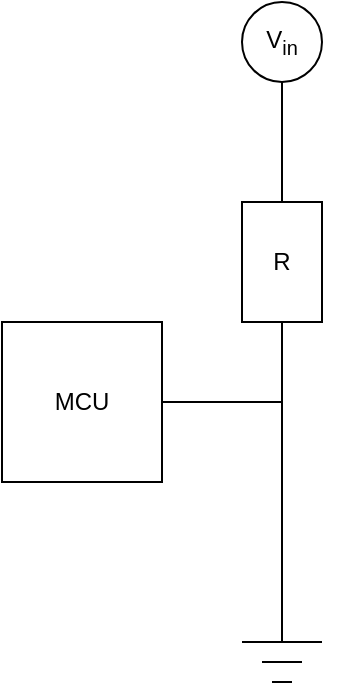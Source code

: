 <mxfile version="26.0.16">
  <diagram name="第1頁" id="UVwIxCiR8lBkfEkEezqE">
    <mxGraphModel dx="469" dy="512" grid="0" gridSize="10" guides="1" tooltips="1" connect="1" arrows="1" fold="1" page="0" pageScale="1" pageWidth="1169" pageHeight="827" math="0" shadow="0">
      <root>
        <mxCell id="0" />
        <mxCell id="1" parent="0" />
        <mxCell id="ynjBNru1Yc-JIQHZCBrU-4" value="" style="ellipse;whiteSpace=wrap;html=1;aspect=fixed;" parent="1" vertex="1">
          <mxGeometry x="640" y="160" width="40" height="40" as="geometry" />
        </mxCell>
        <mxCell id="o5tXxiYnTY1MTi2_kM9E-3" value="" style="endArrow=none;html=1;rounded=0;" parent="1" edge="1">
          <mxGeometry width="50" height="50" relative="1" as="geometry">
            <mxPoint x="640" y="480" as="sourcePoint" />
            <mxPoint x="680" y="480" as="targetPoint" />
          </mxGeometry>
        </mxCell>
        <mxCell id="o5tXxiYnTY1MTi2_kM9E-4" value="" style="endArrow=none;html=1;rounded=0;" parent="1" edge="1">
          <mxGeometry width="50" height="50" relative="1" as="geometry">
            <mxPoint x="650" y="490" as="sourcePoint" />
            <mxPoint x="670" y="490" as="targetPoint" />
          </mxGeometry>
        </mxCell>
        <mxCell id="o5tXxiYnTY1MTi2_kM9E-5" value="" style="endArrow=none;html=1;rounded=0;" parent="1" edge="1">
          <mxGeometry width="50" height="50" relative="1" as="geometry">
            <mxPoint x="655" y="500" as="sourcePoint" />
            <mxPoint x="665" y="500" as="targetPoint" />
            <Array as="points">
              <mxPoint x="655" y="500" />
            </Array>
          </mxGeometry>
        </mxCell>
        <mxCell id="osuJW4HmZRM-sGfLHal4-2" style="edgeStyle=orthogonalEdgeStyle;rounded=0;orthogonalLoop=1;jettySize=auto;html=1;exitX=0.5;exitY=1;exitDx=0;exitDy=0;endArrow=none;startFill=0;" edge="1" parent="1" source="o5tXxiYnTY1MTi2_kM9E-1">
          <mxGeometry relative="1" as="geometry">
            <mxPoint x="660" y="480" as="targetPoint" />
          </mxGeometry>
        </mxCell>
        <mxCell id="o5tXxiYnTY1MTi2_kM9E-9" value="V&lt;sub&gt;in&lt;/sub&gt;" style="text;html=1;align=center;verticalAlign=middle;whiteSpace=wrap;rounded=0;" parent="1" vertex="1">
          <mxGeometry x="630" y="165" width="60" height="30" as="geometry" />
        </mxCell>
        <mxCell id="osuJW4HmZRM-sGfLHal4-4" style="edgeStyle=orthogonalEdgeStyle;rounded=0;orthogonalLoop=1;jettySize=auto;html=1;exitX=1;exitY=0.5;exitDx=0;exitDy=0;endArrow=none;startFill=0;" edge="1" parent="1" source="osuJW4HmZRM-sGfLHal4-1">
          <mxGeometry relative="1" as="geometry">
            <mxPoint x="660" y="360" as="targetPoint" />
          </mxGeometry>
        </mxCell>
        <mxCell id="osuJW4HmZRM-sGfLHal4-1" value="MCU" style="rounded=0;whiteSpace=wrap;html=1;" vertex="1" parent="1">
          <mxGeometry x="520" y="320" width="80" height="80" as="geometry" />
        </mxCell>
        <mxCell id="osuJW4HmZRM-sGfLHal4-3" value="" style="edgeStyle=orthogonalEdgeStyle;rounded=0;orthogonalLoop=1;jettySize=auto;html=1;exitX=0.5;exitY=1;exitDx=0;exitDy=0;endArrow=none;startFill=0;" edge="1" parent="1" source="ynjBNru1Yc-JIQHZCBrU-4" target="o5tXxiYnTY1MTi2_kM9E-1">
          <mxGeometry relative="1" as="geometry">
            <mxPoint x="660" y="480" as="targetPoint" />
            <mxPoint x="660" y="195" as="sourcePoint" />
          </mxGeometry>
        </mxCell>
        <mxCell id="o5tXxiYnTY1MTi2_kM9E-1" value="R" style="rounded=0;whiteSpace=wrap;html=1;" parent="1" vertex="1">
          <mxGeometry x="640" y="260" width="40" height="60" as="geometry" />
        </mxCell>
      </root>
    </mxGraphModel>
  </diagram>
</mxfile>

